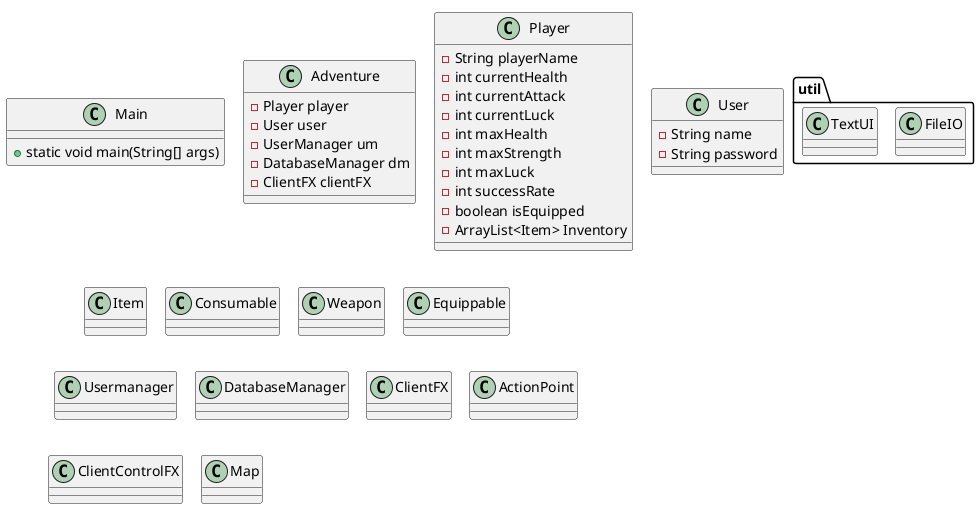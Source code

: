 @startuml
!pragma layout smetana
'https://plantuml.com/class-diagram


Class Main{

+ static void main(String[] args)
}


Class Adventure{
-Player player
- User user
- UserManager um
- DatabaseManager dm
-ClientFX clientFX

}

Class Player{
-String playerName
-int currentHealth
-int currentAttack
- int currentLuck
-int maxHealth
-int maxStrength
-int maxLuck
-int successRate
-boolean isEquipped
-ArrayList<Item> Inventory
'+ getPlayerName()
'+ setPlayerName()
'+ getCurrentHealth()
'+ setCurrentHealth()
'+getCurrentAttack()
'+setCurrentAttack()
'+getCurrentLuck()
'+setCurrentLuck()
'+getMaxHealth()
'+setMaxHealth()
'+getMaxStrength()
'+setMaxStrength()
'+getMaxLuck()
'+setMaxLuck()
'+getIsEquipped()
'+setIsEquipped()
'+getInventory()
'+setInventory()
'+addToInventory()




}


Class User{
-String name
-String password
}
Class Item
Class Consumable
Class Weapon
Class Equippable
package util{
Class FileIO
Class TextUI
}
Class Usermanager
Class DatabaseManager
Class ClientFX
Class ActionPoint
Class ClientControlFX
Class Map



@enduml
